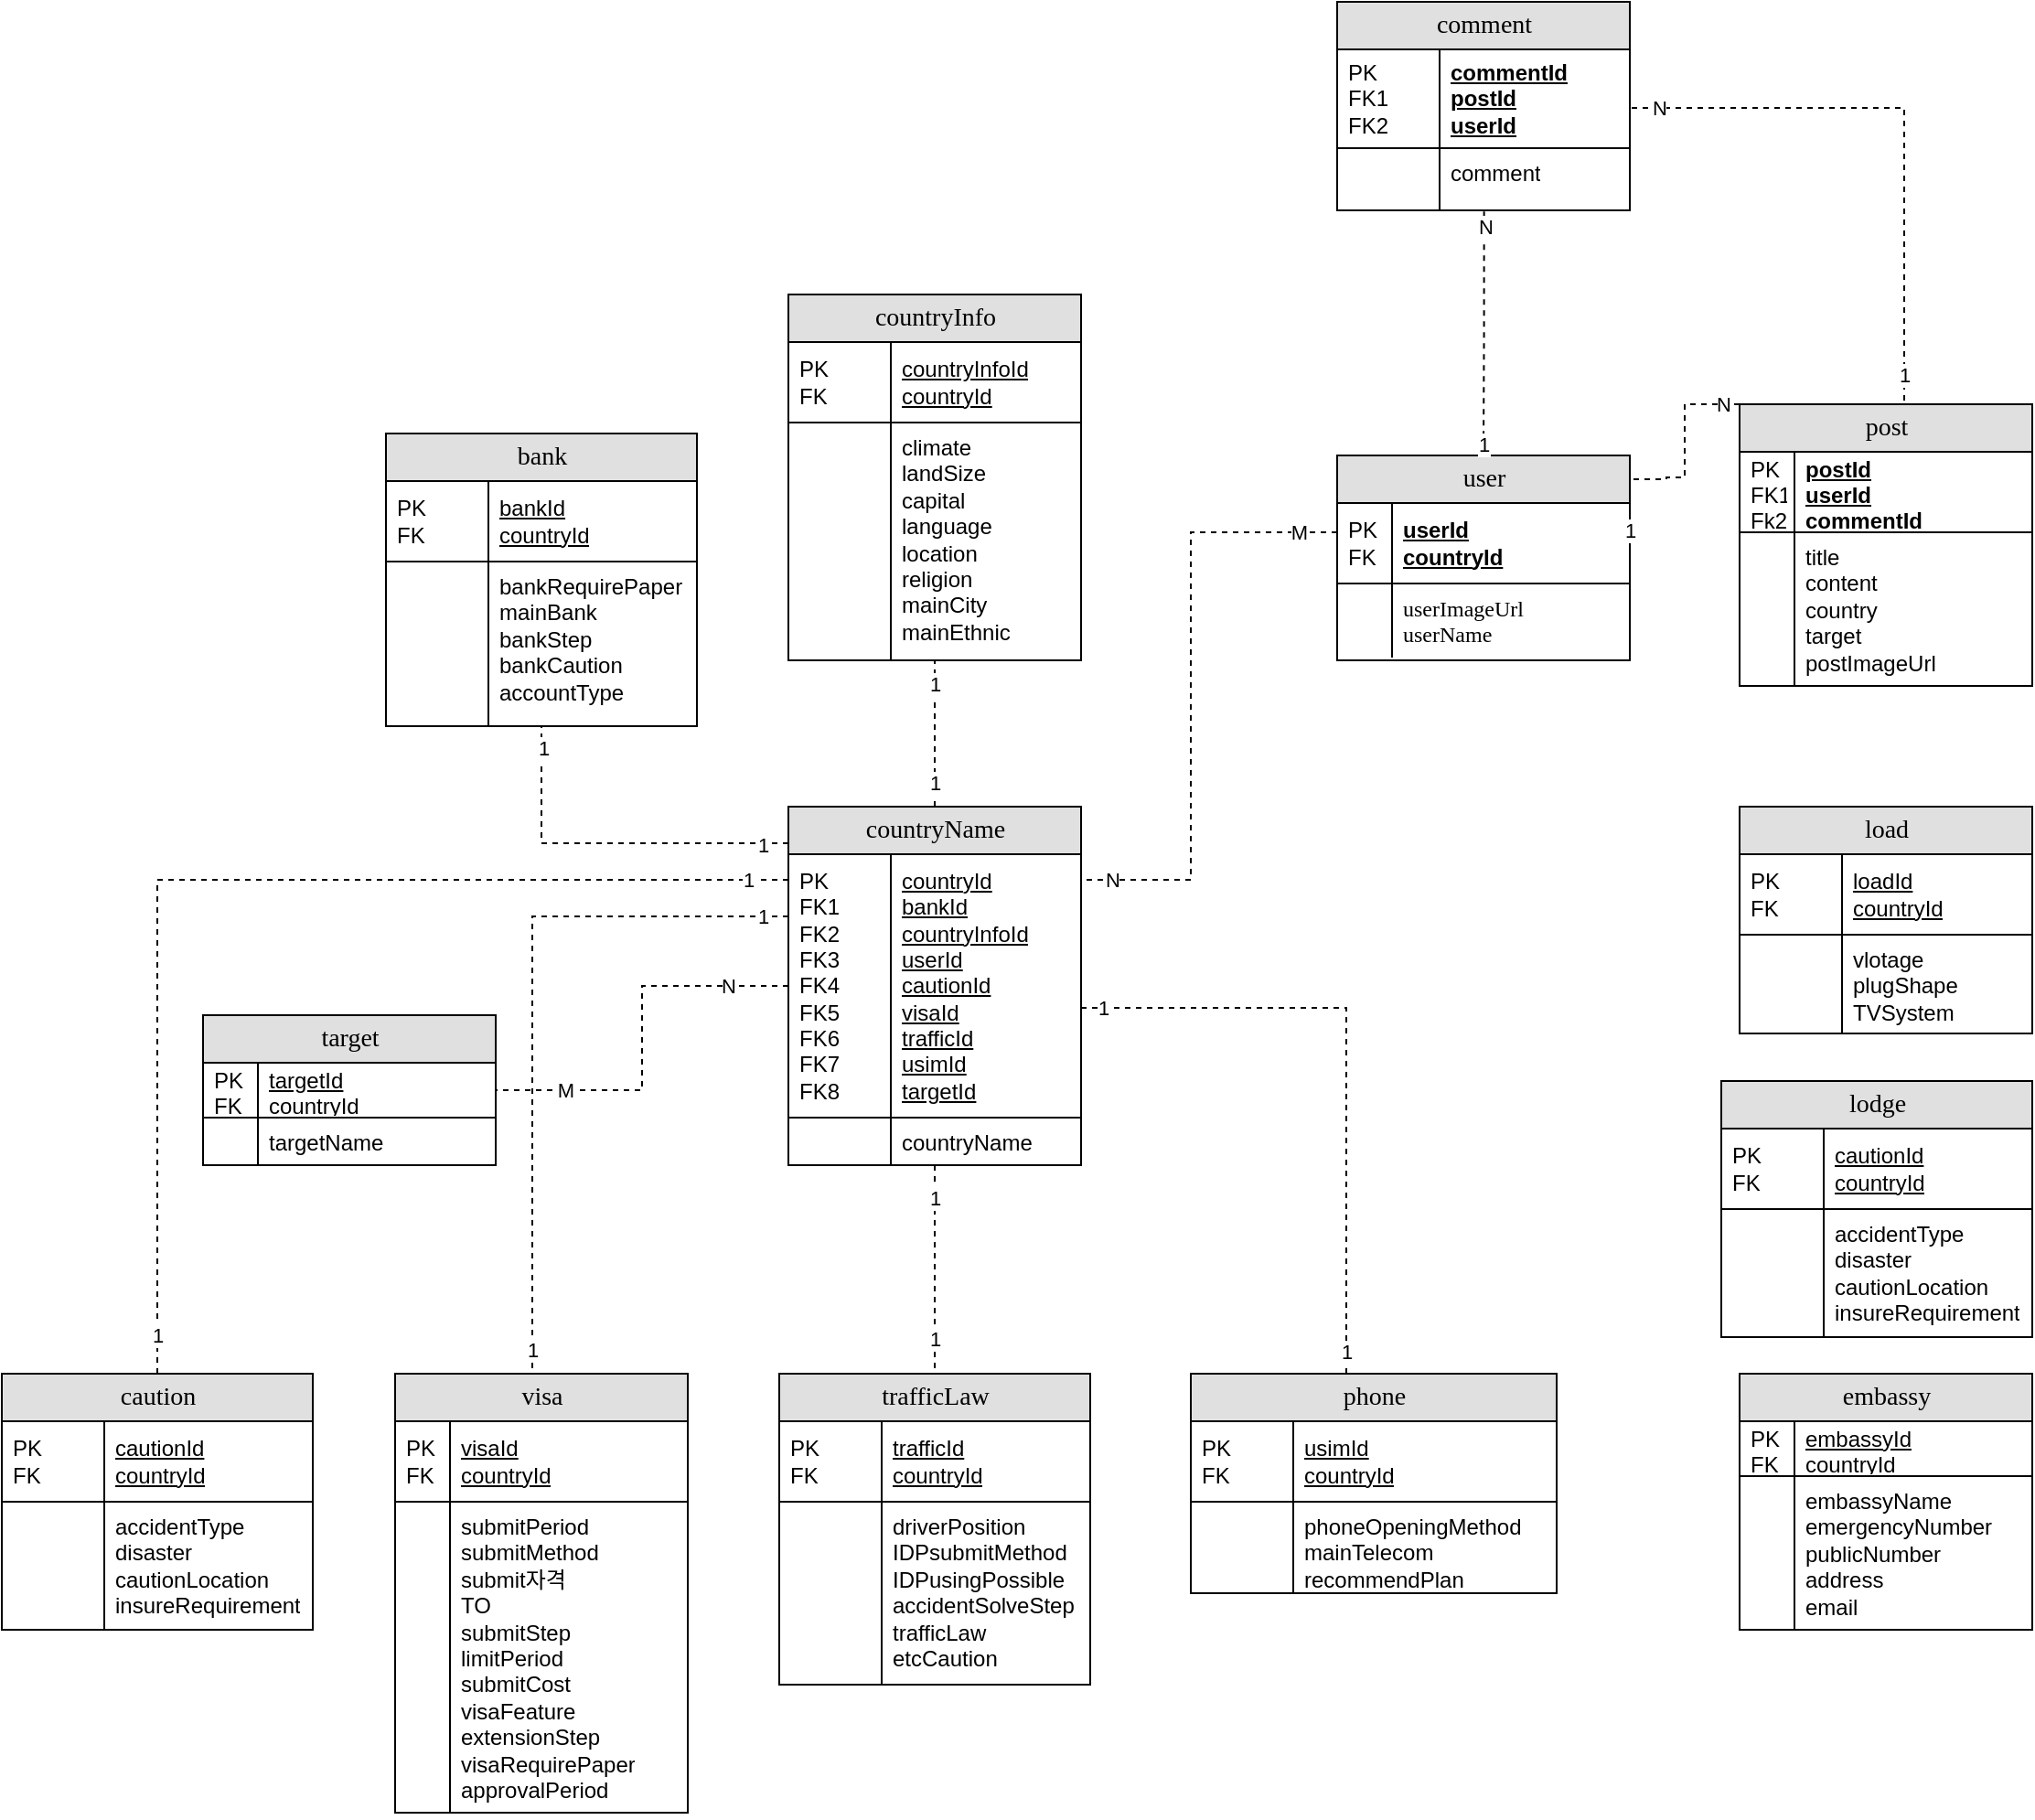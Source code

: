 <mxfile version="17.5.0" type="github">
  <diagram name="Page-1" id="e56a1550-8fbb-45ad-956c-1786394a9013">
    <mxGraphModel dx="2974" dy="794" grid="1" gridSize="10" guides="1" tooltips="1" connect="1" arrows="1" fold="1" page="1" pageScale="1" pageWidth="1100" pageHeight="850" background="none" math="0" shadow="0">
      <root>
        <mxCell id="0" />
        <mxCell id="1" parent="0" />
        <mxCell id="2e49270ec7c68f3f-8" value="target" style="swimlane;html=1;fontStyle=0;childLayout=stackLayout;horizontal=1;startSize=26;fillColor=#e0e0e0;horizontalStack=0;resizeParent=1;resizeLast=0;collapsible=1;marginBottom=0;swimlaneFillColor=#ffffff;align=center;rounded=0;shadow=0;comic=0;labelBackgroundColor=none;strokeWidth=1;fontFamily=Verdana;fontSize=14;swimlaneLine=1;" parent="1" vertex="1">
          <mxGeometry x="-720" y="684" width="160" height="82" as="geometry" />
        </mxCell>
        <mxCell id="2e49270ec7c68f3f-9" value="&lt;span style=&quot;font-weight: normal&quot;&gt;targetId&lt;br&gt;countryId&lt;br&gt;&lt;/span&gt;" style="shape=partialRectangle;top=0;left=0;right=0;bottom=1;html=1;align=left;verticalAlign=middle;fillColor=none;spacingLeft=34;spacingRight=4;whiteSpace=wrap;overflow=hidden;rotatable=0;points=[[0,0.5],[1,0.5]];portConstraint=eastwest;dropTarget=0;fontStyle=5;" parent="2e49270ec7c68f3f-8" vertex="1">
          <mxGeometry y="26" width="160" height="30" as="geometry" />
        </mxCell>
        <mxCell id="2e49270ec7c68f3f-10" value="PK&lt;br&gt;FK" style="shape=partialRectangle;top=0;left=0;bottom=0;html=1;fillColor=none;align=left;verticalAlign=middle;spacingLeft=4;spacingRight=4;whiteSpace=wrap;overflow=hidden;rotatable=0;points=[];portConstraint=eastwest;part=1;" parent="2e49270ec7c68f3f-9" vertex="1" connectable="0">
          <mxGeometry width="30" height="30" as="geometry" />
        </mxCell>
        <mxCell id="2e49270ec7c68f3f-11" value="targetName" style="shape=partialRectangle;top=0;left=0;right=0;bottom=0;html=1;align=left;verticalAlign=top;fillColor=none;spacingLeft=34;spacingRight=4;whiteSpace=wrap;overflow=hidden;rotatable=0;points=[[0,0.5],[1,0.5]];portConstraint=eastwest;dropTarget=0;" parent="2e49270ec7c68f3f-8" vertex="1">
          <mxGeometry y="56" width="160" height="26" as="geometry" />
        </mxCell>
        <mxCell id="2e49270ec7c68f3f-12" value="" style="shape=partialRectangle;top=0;left=0;bottom=0;html=1;fillColor=none;align=left;verticalAlign=top;spacingLeft=4;spacingRight=4;whiteSpace=wrap;overflow=hidden;rotatable=0;points=[];portConstraint=eastwest;part=1;" parent="2e49270ec7c68f3f-11" vertex="1" connectable="0">
          <mxGeometry width="30" height="26" as="geometry" />
        </mxCell>
        <mxCell id="2e49270ec7c68f3f-19" value="post" style="swimlane;html=1;fontStyle=0;childLayout=stackLayout;horizontal=1;startSize=26;fillColor=#e0e0e0;horizontalStack=0;resizeParent=1;resizeLast=0;collapsible=1;marginBottom=0;swimlaneFillColor=#ffffff;align=center;rounded=0;shadow=0;comic=0;labelBackgroundColor=none;strokeWidth=1;fontFamily=Verdana;fontSize=14" parent="1" vertex="1">
          <mxGeometry x="120" y="350" width="160" height="154" as="geometry" />
        </mxCell>
        <mxCell id="2e49270ec7c68f3f-20" value="postId&lt;br&gt;userId&lt;br&gt;commentId" style="shape=partialRectangle;top=0;left=0;right=0;bottom=1;html=1;align=left;verticalAlign=middle;fillColor=none;spacingLeft=34;spacingRight=4;whiteSpace=wrap;overflow=hidden;rotatable=0;points=[[0,0.5],[1,0.5]];portConstraint=eastwest;dropTarget=0;fontStyle=5;" parent="2e49270ec7c68f3f-19" vertex="1">
          <mxGeometry y="26" width="160" height="44" as="geometry" />
        </mxCell>
        <mxCell id="2e49270ec7c68f3f-21" value="PK&lt;br&gt;FK1&lt;br&gt;Fk2" style="shape=partialRectangle;top=0;left=0;bottom=0;html=1;fillColor=none;align=left;verticalAlign=middle;spacingLeft=4;spacingRight=4;whiteSpace=wrap;overflow=hidden;rotatable=0;points=[];portConstraint=eastwest;part=1;" parent="2e49270ec7c68f3f-20" vertex="1" connectable="0">
          <mxGeometry width="30" height="44" as="geometry" />
        </mxCell>
        <mxCell id="2e49270ec7c68f3f-22" value="title&lt;br&gt;content&lt;br&gt;country&lt;br&gt;target&lt;br&gt;postImageUrl" style="shape=partialRectangle;top=0;left=0;right=0;bottom=0;html=1;align=left;verticalAlign=top;fillColor=none;spacingLeft=34;spacingRight=4;whiteSpace=wrap;overflow=hidden;rotatable=0;points=[[0,0.5],[1,0.5]];portConstraint=eastwest;dropTarget=0;" parent="2e49270ec7c68f3f-19" vertex="1">
          <mxGeometry y="70" width="160" height="84" as="geometry" />
        </mxCell>
        <mxCell id="2e49270ec7c68f3f-23" value="" style="shape=partialRectangle;top=0;left=0;bottom=0;html=1;fillColor=none;align=left;verticalAlign=top;spacingLeft=4;spacingRight=4;whiteSpace=wrap;overflow=hidden;rotatable=0;points=[];portConstraint=eastwest;part=1;" parent="2e49270ec7c68f3f-22" vertex="1" connectable="0">
          <mxGeometry width="30" height="84" as="geometry" />
        </mxCell>
        <mxCell id="2e49270ec7c68f3f-30" value="embassy" style="swimlane;html=1;fontStyle=0;childLayout=stackLayout;horizontal=1;startSize=26;fillColor=#e0e0e0;horizontalStack=0;resizeParent=1;resizeLast=0;collapsible=1;marginBottom=0;swimlaneFillColor=#ffffff;align=center;rounded=0;shadow=0;comic=0;labelBackgroundColor=none;strokeWidth=1;fontFamily=Verdana;fontSize=14" parent="1" vertex="1">
          <mxGeometry x="120" y="880" width="160" height="140" as="geometry" />
        </mxCell>
        <mxCell id="2e49270ec7c68f3f-31" value="&lt;span style=&quot;font-weight: normal&quot;&gt;embassyId&lt;br&gt;countryId&lt;br&gt;&lt;/span&gt;" style="shape=partialRectangle;top=0;left=0;right=0;bottom=1;html=1;align=left;verticalAlign=middle;fillColor=none;spacingLeft=34;spacingRight=4;whiteSpace=wrap;overflow=hidden;rotatable=0;points=[[0,0.5],[1,0.5]];portConstraint=eastwest;dropTarget=0;fontStyle=5;" parent="2e49270ec7c68f3f-30" vertex="1">
          <mxGeometry y="26" width="160" height="30" as="geometry" />
        </mxCell>
        <mxCell id="2e49270ec7c68f3f-32" value="PK&lt;br&gt;FK" style="shape=partialRectangle;top=0;left=0;bottom=0;html=1;fillColor=none;align=left;verticalAlign=middle;spacingLeft=4;spacingRight=4;whiteSpace=wrap;overflow=hidden;rotatable=0;points=[];portConstraint=eastwest;part=1;" parent="2e49270ec7c68f3f-31" vertex="1" connectable="0">
          <mxGeometry width="30" height="30" as="geometry" />
        </mxCell>
        <mxCell id="2e49270ec7c68f3f-33" value="embassyName&lt;br&gt;emergencyNumber&lt;br&gt;publicNumber&lt;br&gt;address&lt;br&gt;email" style="shape=partialRectangle;top=0;left=0;right=0;bottom=0;html=1;align=left;verticalAlign=top;fillColor=none;spacingLeft=34;spacingRight=4;whiteSpace=wrap;overflow=hidden;rotatable=0;points=[[0,0.5],[1,0.5]];portConstraint=eastwest;dropTarget=0;" parent="2e49270ec7c68f3f-30" vertex="1">
          <mxGeometry y="56" width="160" height="74" as="geometry" />
        </mxCell>
        <mxCell id="2e49270ec7c68f3f-34" value="" style="shape=partialRectangle;top=0;left=0;bottom=0;html=1;fillColor=none;align=left;verticalAlign=top;spacingLeft=4;spacingRight=4;whiteSpace=wrap;overflow=hidden;rotatable=0;points=[];portConstraint=eastwest;part=1;" parent="2e49270ec7c68f3f-33" vertex="1" connectable="0">
          <mxGeometry width="30" height="74" as="geometry" />
        </mxCell>
        <mxCell id="2e49270ec7c68f3f-39" value="" style="shape=partialRectangle;top=0;left=0;right=0;bottom=0;html=1;align=left;verticalAlign=top;fillColor=none;spacingLeft=34;spacingRight=4;whiteSpace=wrap;overflow=hidden;rotatable=0;points=[[0,0.5],[1,0.5]];portConstraint=eastwest;dropTarget=0;" parent="2e49270ec7c68f3f-30" vertex="1">
          <mxGeometry y="130" width="160" height="10" as="geometry" />
        </mxCell>
        <mxCell id="2e49270ec7c68f3f-40" value="" style="shape=partialRectangle;top=0;left=0;bottom=0;html=1;fillColor=none;align=left;verticalAlign=top;spacingLeft=4;spacingRight=4;whiteSpace=wrap;overflow=hidden;rotatable=0;points=[];portConstraint=eastwest;part=1;" parent="2e49270ec7c68f3f-39" vertex="1" connectable="0">
          <mxGeometry width="30" height="10" as="geometry" />
        </mxCell>
        <mxCell id="2e49270ec7c68f3f-41" value="countryInfo" style="swimlane;html=1;fontStyle=0;childLayout=stackLayout;horizontal=1;startSize=26;fillColor=#e0e0e0;horizontalStack=0;resizeParent=1;resizeLast=0;collapsible=1;marginBottom=0;swimlaneFillColor=#ffffff;align=center;rounded=0;shadow=0;comic=0;labelBackgroundColor=none;strokeWidth=1;fontFamily=Verdana;fontSize=14" parent="1" vertex="1">
          <mxGeometry x="-400" y="290" width="160" height="200" as="geometry" />
        </mxCell>
        <mxCell id="2e49270ec7c68f3f-44" value="countryInfoId&lt;br&gt;countryId" style="shape=partialRectangle;top=0;left=0;right=0;bottom=1;html=1;align=left;verticalAlign=middle;fillColor=none;spacingLeft=60;spacingRight=4;whiteSpace=wrap;overflow=hidden;rotatable=0;points=[[0,0.5],[1,0.5]];portConstraint=eastwest;dropTarget=0;fontStyle=4;" parent="2e49270ec7c68f3f-41" vertex="1">
          <mxGeometry y="26" width="160" height="44" as="geometry" />
        </mxCell>
        <mxCell id="2e49270ec7c68f3f-45" value="&lt;span style=&quot;font-weight: normal&quot;&gt;PK&lt;br&gt;FK&lt;/span&gt;" style="shape=partialRectangle;fontStyle=1;top=0;left=0;bottom=0;html=1;fillColor=none;align=left;verticalAlign=middle;spacingLeft=4;spacingRight=4;whiteSpace=wrap;overflow=hidden;rotatable=0;points=[];portConstraint=eastwest;part=1;" parent="2e49270ec7c68f3f-44" vertex="1" connectable="0">
          <mxGeometry width="56" height="44" as="geometry" />
        </mxCell>
        <mxCell id="2e49270ec7c68f3f-46" value="climate&lt;br&gt;landSize&lt;br&gt;capital&lt;br&gt;language&lt;br&gt;location&lt;br&gt;religion&lt;br&gt;mainCity&lt;br&gt;mainEthnic" style="shape=partialRectangle;top=0;left=0;right=0;bottom=0;html=1;align=left;verticalAlign=top;fillColor=none;spacingLeft=60;spacingRight=4;whiteSpace=wrap;overflow=hidden;rotatable=0;points=[[0,0.5],[1,0.5]];portConstraint=eastwest;dropTarget=0;" parent="2e49270ec7c68f3f-41" vertex="1">
          <mxGeometry y="70" width="160" height="130" as="geometry" />
        </mxCell>
        <mxCell id="2e49270ec7c68f3f-47" value="" style="shape=partialRectangle;top=0;left=0;bottom=0;html=1;fillColor=none;align=left;verticalAlign=top;spacingLeft=4;spacingRight=4;whiteSpace=wrap;overflow=hidden;rotatable=0;points=[];portConstraint=eastwest;part=1;" parent="2e49270ec7c68f3f-46" vertex="1" connectable="0">
          <mxGeometry width="56" height="130" as="geometry" />
        </mxCell>
        <mxCell id="2e49270ec7c68f3f-48" value="comment" style="swimlane;html=1;fontStyle=0;childLayout=stackLayout;horizontal=1;startSize=26;fillColor=#e0e0e0;horizontalStack=0;resizeParent=1;resizeLast=0;collapsible=1;marginBottom=0;swimlaneFillColor=#ffffff;align=center;rounded=0;shadow=0;comic=0;labelBackgroundColor=none;strokeWidth=1;fontFamily=Verdana;fontSize=14" parent="1" vertex="1">
          <mxGeometry x="-100" y="130" width="160" height="114" as="geometry" />
        </mxCell>
        <mxCell id="2e49270ec7c68f3f-51" value="commentId&lt;br&gt;postId&lt;br&gt;userId" style="shape=partialRectangle;top=0;left=0;right=0;bottom=1;html=1;align=left;verticalAlign=middle;fillColor=none;spacingLeft=60;spacingRight=4;whiteSpace=wrap;overflow=hidden;rotatable=0;points=[[0,0.5],[1,0.5]];portConstraint=eastwest;dropTarget=0;fontStyle=5;" parent="2e49270ec7c68f3f-48" vertex="1">
          <mxGeometry y="26" width="160" height="54" as="geometry" />
        </mxCell>
        <mxCell id="2e49270ec7c68f3f-52" value="&lt;span style=&quot;font-weight: 400&quot;&gt;PK&lt;/span&gt;&lt;br style=&quot;font-weight: 400&quot;&gt;&lt;span style=&quot;font-weight: 400&quot;&gt;FK1&lt;/span&gt;&lt;br style=&quot;font-weight: 400&quot;&gt;&lt;span style=&quot;font-weight: 400&quot;&gt;FK2&lt;/span&gt;&lt;span style=&quot;font-weight: normal&quot;&gt;&lt;br&gt;&lt;/span&gt;" style="shape=partialRectangle;fontStyle=1;top=0;left=0;bottom=0;html=1;fillColor=none;align=left;verticalAlign=middle;spacingLeft=4;spacingRight=4;whiteSpace=wrap;overflow=hidden;rotatable=0;points=[];portConstraint=eastwest;part=1;" parent="2e49270ec7c68f3f-51" vertex="1" connectable="0">
          <mxGeometry width="56" height="54" as="geometry" />
        </mxCell>
        <mxCell id="2e49270ec7c68f3f-53" value="comment" style="shape=partialRectangle;top=0;left=0;right=0;bottom=0;html=1;align=left;verticalAlign=top;fillColor=none;spacingLeft=60;spacingRight=4;whiteSpace=wrap;overflow=hidden;rotatable=0;points=[[0,0.5],[1,0.5]];portConstraint=eastwest;dropTarget=0;" parent="2e49270ec7c68f3f-48" vertex="1">
          <mxGeometry y="80" width="160" height="34" as="geometry" />
        </mxCell>
        <mxCell id="2e49270ec7c68f3f-54" value="" style="shape=partialRectangle;top=0;left=0;bottom=0;html=1;fillColor=none;align=left;verticalAlign=top;spacingLeft=4;spacingRight=4;whiteSpace=wrap;overflow=hidden;rotatable=0;points=[];portConstraint=eastwest;part=1;" parent="2e49270ec7c68f3f-53" vertex="1" connectable="0">
          <mxGeometry width="56" height="34" as="geometry" />
        </mxCell>
        <mxCell id="2e49270ec7c68f3f-64" value="load" style="swimlane;html=1;fontStyle=0;childLayout=stackLayout;horizontal=1;startSize=26;fillColor=#e0e0e0;horizontalStack=0;resizeParent=1;resizeLast=0;collapsible=1;marginBottom=0;swimlaneFillColor=#ffffff;align=center;rounded=0;shadow=0;comic=0;labelBackgroundColor=none;strokeWidth=1;fontFamily=Verdana;fontSize=14" parent="1" vertex="1">
          <mxGeometry x="120" y="570" width="160" height="124" as="geometry" />
        </mxCell>
        <mxCell id="2e49270ec7c68f3f-67" value="&lt;span style=&quot;font-weight: 400&quot;&gt;loadId&lt;br&gt;countryId&lt;br&gt;&lt;/span&gt;" style="shape=partialRectangle;top=0;left=0;right=0;bottom=1;html=1;align=left;verticalAlign=middle;fillColor=none;spacingLeft=60;spacingRight=4;whiteSpace=wrap;overflow=hidden;rotatable=0;points=[[0,0.5],[1,0.5]];portConstraint=eastwest;dropTarget=0;fontStyle=5;" parent="2e49270ec7c68f3f-64" vertex="1">
          <mxGeometry y="26" width="160" height="44" as="geometry" />
        </mxCell>
        <mxCell id="2e49270ec7c68f3f-68" value="&lt;span style=&quot;font-weight: normal&quot;&gt;PK&lt;br&gt;FK&lt;br&gt;&lt;/span&gt;" style="shape=partialRectangle;fontStyle=1;top=0;left=0;bottom=0;html=1;fillColor=none;align=left;verticalAlign=middle;spacingLeft=4;spacingRight=4;whiteSpace=wrap;overflow=hidden;rotatable=0;points=[];portConstraint=eastwest;part=1;" parent="2e49270ec7c68f3f-67" vertex="1" connectable="0">
          <mxGeometry width="56" height="44" as="geometry" />
        </mxCell>
        <mxCell id="2e49270ec7c68f3f-69" value="vlotage&lt;br&gt;plugShape&lt;br&gt;TVSystem" style="shape=partialRectangle;top=0;left=0;right=0;bottom=0;html=1;align=left;verticalAlign=top;fillColor=none;spacingLeft=60;spacingRight=4;whiteSpace=wrap;overflow=hidden;rotatable=0;points=[[0,0.5],[1,0.5]];portConstraint=eastwest;dropTarget=0;" parent="2e49270ec7c68f3f-64" vertex="1">
          <mxGeometry y="70" width="160" height="54" as="geometry" />
        </mxCell>
        <mxCell id="2e49270ec7c68f3f-70" value="" style="shape=partialRectangle;top=0;left=0;bottom=0;html=1;fillColor=none;align=left;verticalAlign=top;spacingLeft=4;spacingRight=4;whiteSpace=wrap;overflow=hidden;rotatable=0;points=[];portConstraint=eastwest;part=1;" parent="2e49270ec7c68f3f-69" vertex="1" connectable="0">
          <mxGeometry width="56" height="54.0" as="geometry" />
        </mxCell>
        <mxCell id="2e49270ec7c68f3f-80" value="user" style="swimlane;html=1;fontStyle=0;childLayout=stackLayout;horizontal=1;startSize=26;fillColor=#e0e0e0;horizontalStack=0;resizeParent=1;resizeLast=0;collapsible=1;marginBottom=0;swimlaneFillColor=#ffffff;align=center;rounded=0;shadow=0;comic=0;labelBackgroundColor=none;strokeWidth=1;fontFamily=Verdana;fontSize=14" parent="1" vertex="1">
          <mxGeometry x="-100" y="378" width="160" height="112" as="geometry" />
        </mxCell>
        <mxCell id="2e49270ec7c68f3f-81" value="userId&lt;br&gt;countryId" style="shape=partialRectangle;top=0;left=0;right=0;bottom=1;html=1;align=left;verticalAlign=middle;fillColor=none;spacingLeft=34;spacingRight=4;whiteSpace=wrap;overflow=hidden;rotatable=0;points=[[0,0.5],[1,0.5]];portConstraint=eastwest;dropTarget=0;fontStyle=5;" parent="2e49270ec7c68f3f-80" vertex="1">
          <mxGeometry y="26" width="160" height="44" as="geometry" />
        </mxCell>
        <mxCell id="2e49270ec7c68f3f-82" value="PK&lt;br&gt;FK" style="shape=partialRectangle;top=0;left=0;bottom=0;html=1;fillColor=none;align=left;verticalAlign=middle;spacingLeft=4;spacingRight=4;whiteSpace=wrap;overflow=hidden;rotatable=0;points=[];portConstraint=eastwest;part=1;" parent="2e49270ec7c68f3f-81" vertex="1" connectable="0">
          <mxGeometry width="30" height="44" as="geometry" />
        </mxCell>
        <mxCell id="2e49270ec7c68f3f-83" value="&lt;span style=&quot;font-family: &amp;#34;verdana&amp;#34;&quot;&gt;userImageUrl&lt;br&gt;&lt;/span&gt;&lt;span style=&quot;font-family: &amp;#34;verdana&amp;#34;&quot;&gt;userName&lt;/span&gt;&lt;span style=&quot;font-family: &amp;#34;verdana&amp;#34;&quot;&gt;&lt;br&gt;&lt;/span&gt;" style="shape=partialRectangle;top=0;left=0;right=0;bottom=0;html=1;align=left;verticalAlign=top;fillColor=none;spacingLeft=34;spacingRight=4;whiteSpace=wrap;overflow=hidden;rotatable=0;points=[[0,0.5],[1,0.5]];portConstraint=eastwest;dropTarget=0;" parent="2e49270ec7c68f3f-80" vertex="1">
          <mxGeometry y="70" width="160" height="40" as="geometry" />
        </mxCell>
        <mxCell id="2e49270ec7c68f3f-84" value="" style="shape=partialRectangle;top=0;left=0;bottom=0;html=1;fillColor=none;align=left;verticalAlign=top;spacingLeft=4;spacingRight=4;whiteSpace=wrap;overflow=hidden;rotatable=0;points=[];portConstraint=eastwest;part=1;" parent="2e49270ec7c68f3f-83" vertex="1" connectable="0">
          <mxGeometry width="30" height="40" as="geometry" />
        </mxCell>
        <mxCell id="tNIk587-VXtJ0hKRiNav-23" value="visa" style="swimlane;html=1;fontStyle=0;childLayout=stackLayout;horizontal=1;startSize=26;fillColor=#e0e0e0;horizontalStack=0;resizeParent=1;resizeLast=0;collapsible=1;marginBottom=0;swimlaneFillColor=#ffffff;align=center;rounded=0;shadow=0;comic=0;labelBackgroundColor=none;strokeWidth=1;fontFamily=Verdana;fontSize=14;swimlaneLine=1;" parent="1" vertex="1">
          <mxGeometry x="-615" y="880" width="160" height="240" as="geometry" />
        </mxCell>
        <mxCell id="tNIk587-VXtJ0hKRiNav-24" value="&lt;span style=&quot;font-weight: normal&quot;&gt;visaId&lt;br&gt;countryId&lt;br&gt;&lt;/span&gt;" style="shape=partialRectangle;top=0;left=0;right=0;bottom=1;html=1;align=left;verticalAlign=middle;fillColor=none;spacingLeft=34;spacingRight=4;whiteSpace=wrap;overflow=hidden;rotatable=0;points=[[0,0.5],[1,0.5]];portConstraint=eastwest;dropTarget=0;fontStyle=5;" parent="tNIk587-VXtJ0hKRiNav-23" vertex="1">
          <mxGeometry y="26" width="160" height="44" as="geometry" />
        </mxCell>
        <mxCell id="tNIk587-VXtJ0hKRiNav-25" value="PK&lt;br&gt;FK" style="shape=partialRectangle;top=0;left=0;bottom=0;html=1;fillColor=none;align=left;verticalAlign=middle;spacingLeft=4;spacingRight=4;whiteSpace=wrap;overflow=hidden;rotatable=0;points=[];portConstraint=eastwest;part=1;" parent="tNIk587-VXtJ0hKRiNav-24" vertex="1" connectable="0">
          <mxGeometry width="30" height="44" as="geometry" />
        </mxCell>
        <mxCell id="tNIk587-VXtJ0hKRiNav-26" value="submitPeriod&lt;br&gt;submitMethod&lt;br&gt;submit자격&lt;br&gt;TO&lt;br&gt;submitStep&lt;br&gt;limitPeriod&lt;br&gt;submitCost&lt;br&gt;visaFeature&lt;br&gt;extensionStep&lt;br&gt;visaRequirePaper&lt;br&gt;approvalPeriod" style="shape=partialRectangle;top=0;left=0;right=0;bottom=0;html=1;align=left;verticalAlign=top;fillColor=none;spacingLeft=34;spacingRight=4;whiteSpace=wrap;overflow=hidden;rotatable=0;points=[[0,0.5],[1,0.5]];portConstraint=eastwest;dropTarget=0;" parent="tNIk587-VXtJ0hKRiNav-23" vertex="1">
          <mxGeometry y="70" width="160" height="170" as="geometry" />
        </mxCell>
        <mxCell id="tNIk587-VXtJ0hKRiNav-27" value="" style="shape=partialRectangle;top=0;left=0;bottom=0;html=1;fillColor=none;align=left;verticalAlign=top;spacingLeft=4;spacingRight=4;whiteSpace=wrap;overflow=hidden;rotatable=0;points=[];portConstraint=eastwest;part=1;" parent="tNIk587-VXtJ0hKRiNav-26" vertex="1" connectable="0">
          <mxGeometry width="30" height="170" as="geometry" />
        </mxCell>
        <mxCell id="tNIk587-VXtJ0hKRiNav-42" value="bank" style="swimlane;html=1;fontStyle=0;childLayout=stackLayout;horizontal=1;startSize=26;fillColor=#e0e0e0;horizontalStack=0;resizeParent=1;resizeLast=0;collapsible=1;marginBottom=0;swimlaneFillColor=#ffffff;align=center;rounded=0;shadow=0;comic=0;labelBackgroundColor=none;strokeWidth=1;fontFamily=Verdana;fontSize=14" parent="1" vertex="1">
          <mxGeometry x="-620" y="366" width="170" height="160" as="geometry" />
        </mxCell>
        <mxCell id="tNIk587-VXtJ0hKRiNav-43" value="&lt;span style=&quot;font-weight: 400&quot;&gt;bankId&lt;br&gt;countryId&lt;br&gt;&lt;/span&gt;" style="shape=partialRectangle;top=0;left=0;right=0;bottom=1;html=1;align=left;verticalAlign=middle;fillColor=none;spacingLeft=60;spacingRight=4;whiteSpace=wrap;overflow=hidden;rotatable=0;points=[[0,0.5],[1,0.5]];portConstraint=eastwest;dropTarget=0;fontStyle=5;" parent="tNIk587-VXtJ0hKRiNav-42" vertex="1">
          <mxGeometry y="26" width="170" height="44" as="geometry" />
        </mxCell>
        <mxCell id="tNIk587-VXtJ0hKRiNav-44" value="&lt;span style=&quot;font-weight: normal&quot;&gt;PK&lt;br&gt;FK&lt;br&gt;&lt;/span&gt;" style="shape=partialRectangle;fontStyle=1;top=0;left=0;bottom=0;html=1;fillColor=none;align=left;verticalAlign=middle;spacingLeft=4;spacingRight=4;whiteSpace=wrap;overflow=hidden;rotatable=0;points=[];portConstraint=eastwest;part=1;" parent="tNIk587-VXtJ0hKRiNav-43" vertex="1" connectable="0">
          <mxGeometry width="56" height="44" as="geometry" />
        </mxCell>
        <mxCell id="tNIk587-VXtJ0hKRiNav-45" value="bankRequirePaper&lt;br&gt;mainBank&lt;br&gt;bankStep&lt;br&gt;bankCaution&lt;br&gt;accountType" style="shape=partialRectangle;top=0;left=0;right=0;bottom=0;html=1;align=left;verticalAlign=top;fillColor=none;spacingLeft=60;spacingRight=4;whiteSpace=wrap;overflow=hidden;rotatable=0;points=[[0,0.5],[1,0.5]];portConstraint=eastwest;dropTarget=0;" parent="tNIk587-VXtJ0hKRiNav-42" vertex="1">
          <mxGeometry y="70" width="170" height="90" as="geometry" />
        </mxCell>
        <mxCell id="tNIk587-VXtJ0hKRiNav-46" value="" style="shape=partialRectangle;top=0;left=0;bottom=0;html=1;fillColor=none;align=left;verticalAlign=top;spacingLeft=4;spacingRight=4;whiteSpace=wrap;overflow=hidden;rotatable=0;points=[];portConstraint=eastwest;part=1;" parent="tNIk587-VXtJ0hKRiNav-45" vertex="1" connectable="0">
          <mxGeometry width="56" height="90.0" as="geometry" />
        </mxCell>
        <mxCell id="tNIk587-VXtJ0hKRiNav-47" value="trafficLaw" style="swimlane;html=1;fontStyle=0;childLayout=stackLayout;horizontal=1;startSize=26;fillColor=#e0e0e0;horizontalStack=0;resizeParent=1;resizeLast=0;collapsible=1;marginBottom=0;swimlaneFillColor=#ffffff;align=center;rounded=0;shadow=0;comic=0;labelBackgroundColor=none;strokeWidth=1;fontFamily=Verdana;fontSize=14" parent="1" vertex="1">
          <mxGeometry x="-405" y="880" width="170" height="170" as="geometry" />
        </mxCell>
        <mxCell id="tNIk587-VXtJ0hKRiNav-48" value="&lt;span style=&quot;font-weight: 400&quot;&gt;trafficId&lt;br&gt;countryId&lt;br&gt;&lt;/span&gt;" style="shape=partialRectangle;top=0;left=0;right=0;bottom=1;html=1;align=left;verticalAlign=middle;fillColor=none;spacingLeft=60;spacingRight=4;whiteSpace=wrap;overflow=hidden;rotatable=0;points=[[0,0.5],[1,0.5]];portConstraint=eastwest;dropTarget=0;fontStyle=5;" parent="tNIk587-VXtJ0hKRiNav-47" vertex="1">
          <mxGeometry y="26" width="170" height="44" as="geometry" />
        </mxCell>
        <mxCell id="tNIk587-VXtJ0hKRiNav-49" value="&lt;span style=&quot;font-weight: normal&quot;&gt;PK&lt;br&gt;FK&lt;br&gt;&lt;/span&gt;" style="shape=partialRectangle;fontStyle=1;top=0;left=0;bottom=0;html=1;fillColor=none;align=left;verticalAlign=middle;spacingLeft=4;spacingRight=4;whiteSpace=wrap;overflow=hidden;rotatable=0;points=[];portConstraint=eastwest;part=1;" parent="tNIk587-VXtJ0hKRiNav-48" vertex="1" connectable="0">
          <mxGeometry width="56" height="44" as="geometry" />
        </mxCell>
        <mxCell id="tNIk587-VXtJ0hKRiNav-50" value="driverPosition&lt;br&gt;IDPsubmitMethod&lt;br&gt;IDPusingPossible&lt;br&gt;accidentSolveStep&lt;br&gt;trafficLaw&lt;br&gt;etcCaution" style="shape=partialRectangle;top=0;left=0;right=0;bottom=0;html=1;align=left;verticalAlign=top;fillColor=none;spacingLeft=60;spacingRight=4;whiteSpace=wrap;overflow=hidden;rotatable=0;points=[[0,0.5],[1,0.5]];portConstraint=eastwest;dropTarget=0;" parent="tNIk587-VXtJ0hKRiNav-47" vertex="1">
          <mxGeometry y="70" width="170" height="100" as="geometry" />
        </mxCell>
        <mxCell id="tNIk587-VXtJ0hKRiNav-51" value="" style="shape=partialRectangle;top=0;left=0;bottom=0;html=1;fillColor=none;align=left;verticalAlign=top;spacingLeft=4;spacingRight=4;whiteSpace=wrap;overflow=hidden;rotatable=0;points=[];portConstraint=eastwest;part=1;" parent="tNIk587-VXtJ0hKRiNav-50" vertex="1" connectable="0">
          <mxGeometry width="56" height="100.0" as="geometry" />
        </mxCell>
        <mxCell id="tNIk587-VXtJ0hKRiNav-52" value="caution" style="swimlane;html=1;fontStyle=0;childLayout=stackLayout;horizontal=1;startSize=26;fillColor=#e0e0e0;horizontalStack=0;resizeParent=1;resizeLast=0;collapsible=1;marginBottom=0;swimlaneFillColor=#ffffff;align=center;rounded=0;shadow=0;comic=0;labelBackgroundColor=none;strokeWidth=1;fontFamily=Verdana;fontSize=14" parent="1" vertex="1">
          <mxGeometry x="-830" y="880" width="170" height="140" as="geometry" />
        </mxCell>
        <mxCell id="tNIk587-VXtJ0hKRiNav-53" value="&lt;span style=&quot;font-weight: 400&quot;&gt;cautionId&lt;br&gt;countryId&lt;br&gt;&lt;/span&gt;" style="shape=partialRectangle;top=0;left=0;right=0;bottom=1;html=1;align=left;verticalAlign=middle;fillColor=none;spacingLeft=60;spacingRight=4;whiteSpace=wrap;overflow=hidden;rotatable=0;points=[[0,0.5],[1,0.5]];portConstraint=eastwest;dropTarget=0;fontStyle=5;" parent="tNIk587-VXtJ0hKRiNav-52" vertex="1">
          <mxGeometry y="26" width="170" height="44" as="geometry" />
        </mxCell>
        <mxCell id="tNIk587-VXtJ0hKRiNav-54" value="&lt;span style=&quot;font-weight: normal&quot;&gt;PK&lt;br&gt;FK&lt;br&gt;&lt;/span&gt;" style="shape=partialRectangle;fontStyle=1;top=0;left=0;bottom=0;html=1;fillColor=none;align=left;verticalAlign=middle;spacingLeft=4;spacingRight=4;whiteSpace=wrap;overflow=hidden;rotatable=0;points=[];portConstraint=eastwest;part=1;" parent="tNIk587-VXtJ0hKRiNav-53" vertex="1" connectable="0">
          <mxGeometry width="56" height="44" as="geometry" />
        </mxCell>
        <mxCell id="tNIk587-VXtJ0hKRiNav-55" value="accidentType&lt;br&gt;disaster&lt;br&gt;cautionLocation&lt;br&gt;insureRequirement&lt;br&gt;" style="shape=partialRectangle;top=0;left=0;right=0;bottom=0;html=1;align=left;verticalAlign=top;fillColor=none;spacingLeft=60;spacingRight=4;whiteSpace=wrap;overflow=hidden;rotatable=0;points=[[0,0.5],[1,0.5]];portConstraint=eastwest;dropTarget=0;" parent="tNIk587-VXtJ0hKRiNav-52" vertex="1">
          <mxGeometry y="70" width="170" height="70" as="geometry" />
        </mxCell>
        <mxCell id="tNIk587-VXtJ0hKRiNav-56" value="" style="shape=partialRectangle;top=0;left=0;bottom=0;html=1;fillColor=none;align=left;verticalAlign=top;spacingLeft=4;spacingRight=4;whiteSpace=wrap;overflow=hidden;rotatable=0;points=[];portConstraint=eastwest;part=1;" parent="tNIk587-VXtJ0hKRiNav-55" vertex="1" connectable="0">
          <mxGeometry width="56" height="70.0" as="geometry" />
        </mxCell>
        <mxCell id="tNIk587-VXtJ0hKRiNav-57" value="phone" style="swimlane;html=1;fontStyle=0;childLayout=stackLayout;horizontal=1;startSize=26;fillColor=#e0e0e0;horizontalStack=0;resizeParent=1;resizeLast=0;collapsible=1;marginBottom=0;swimlaneFillColor=#ffffff;align=center;rounded=0;shadow=0;comic=0;labelBackgroundColor=none;strokeWidth=1;fontFamily=Verdana;fontSize=14" parent="1" vertex="1">
          <mxGeometry x="-180" y="880" width="200" height="120" as="geometry" />
        </mxCell>
        <mxCell id="tNIk587-VXtJ0hKRiNav-58" value="&lt;span style=&quot;font-weight: 400&quot;&gt;usimId&lt;br&gt;countryId&lt;br&gt;&lt;/span&gt;" style="shape=partialRectangle;top=0;left=0;right=0;bottom=1;html=1;align=left;verticalAlign=middle;fillColor=none;spacingLeft=60;spacingRight=4;whiteSpace=wrap;overflow=hidden;rotatable=0;points=[[0,0.5],[1,0.5]];portConstraint=eastwest;dropTarget=0;fontStyle=5;" parent="tNIk587-VXtJ0hKRiNav-57" vertex="1">
          <mxGeometry y="26" width="200" height="44" as="geometry" />
        </mxCell>
        <mxCell id="tNIk587-VXtJ0hKRiNav-59" value="&lt;span style=&quot;font-weight: normal&quot;&gt;PK&lt;br&gt;FK&lt;br&gt;&lt;/span&gt;" style="shape=partialRectangle;fontStyle=1;top=0;left=0;bottom=0;html=1;fillColor=none;align=left;verticalAlign=middle;spacingLeft=4;spacingRight=4;whiteSpace=wrap;overflow=hidden;rotatable=0;points=[];portConstraint=eastwest;part=1;" parent="tNIk587-VXtJ0hKRiNav-58" vertex="1" connectable="0">
          <mxGeometry width="56" height="44" as="geometry" />
        </mxCell>
        <mxCell id="tNIk587-VXtJ0hKRiNav-60" value="phoneOpeningMethod&lt;br&gt;mainTelecom&lt;br&gt;recommendPlan" style="shape=partialRectangle;top=0;left=0;right=0;bottom=0;html=1;align=left;verticalAlign=top;fillColor=none;spacingLeft=60;spacingRight=4;whiteSpace=wrap;overflow=hidden;rotatable=0;points=[[0,0.5],[1,0.5]];portConstraint=eastwest;dropTarget=0;" parent="tNIk587-VXtJ0hKRiNav-57" vertex="1">
          <mxGeometry y="70" width="200" height="50" as="geometry" />
        </mxCell>
        <mxCell id="tNIk587-VXtJ0hKRiNav-61" value="" style="shape=partialRectangle;top=0;left=0;bottom=0;html=1;fillColor=none;align=left;verticalAlign=top;spacingLeft=4;spacingRight=4;whiteSpace=wrap;overflow=hidden;rotatable=0;points=[];portConstraint=eastwest;part=1;" parent="tNIk587-VXtJ0hKRiNav-60" vertex="1" connectable="0">
          <mxGeometry width="56" height="50.0" as="geometry" />
        </mxCell>
        <mxCell id="tNIk587-VXtJ0hKRiNav-62" value="lodge" style="swimlane;html=1;fontStyle=0;childLayout=stackLayout;horizontal=1;startSize=26;fillColor=#e0e0e0;horizontalStack=0;resizeParent=1;resizeLast=0;collapsible=1;marginBottom=0;swimlaneFillColor=#ffffff;align=center;rounded=0;shadow=0;comic=0;labelBackgroundColor=none;strokeWidth=1;fontFamily=Verdana;fontSize=14" parent="1" vertex="1">
          <mxGeometry x="110" y="720" width="170" height="140" as="geometry" />
        </mxCell>
        <mxCell id="tNIk587-VXtJ0hKRiNav-63" value="&lt;span style=&quot;font-weight: 400&quot;&gt;cautionId&lt;br&gt;countryId&lt;br&gt;&lt;/span&gt;" style="shape=partialRectangle;top=0;left=0;right=0;bottom=1;html=1;align=left;verticalAlign=middle;fillColor=none;spacingLeft=60;spacingRight=4;whiteSpace=wrap;overflow=hidden;rotatable=0;points=[[0,0.5],[1,0.5]];portConstraint=eastwest;dropTarget=0;fontStyle=5;" parent="tNIk587-VXtJ0hKRiNav-62" vertex="1">
          <mxGeometry y="26" width="170" height="44" as="geometry" />
        </mxCell>
        <mxCell id="tNIk587-VXtJ0hKRiNav-64" value="&lt;span style=&quot;font-weight: normal&quot;&gt;PK&lt;br&gt;FK&lt;br&gt;&lt;/span&gt;" style="shape=partialRectangle;fontStyle=1;top=0;left=0;bottom=0;html=1;fillColor=none;align=left;verticalAlign=middle;spacingLeft=4;spacingRight=4;whiteSpace=wrap;overflow=hidden;rotatable=0;points=[];portConstraint=eastwest;part=1;" parent="tNIk587-VXtJ0hKRiNav-63" vertex="1" connectable="0">
          <mxGeometry width="56" height="44" as="geometry" />
        </mxCell>
        <mxCell id="tNIk587-VXtJ0hKRiNav-65" value="accidentType&lt;br&gt;disaster&lt;br&gt;cautionLocation&lt;br&gt;insureRequirement&lt;br&gt;" style="shape=partialRectangle;top=0;left=0;right=0;bottom=0;html=1;align=left;verticalAlign=top;fillColor=none;spacingLeft=60;spacingRight=4;whiteSpace=wrap;overflow=hidden;rotatable=0;points=[[0,0.5],[1,0.5]];portConstraint=eastwest;dropTarget=0;" parent="tNIk587-VXtJ0hKRiNav-62" vertex="1">
          <mxGeometry y="70" width="170" height="70" as="geometry" />
        </mxCell>
        <mxCell id="tNIk587-VXtJ0hKRiNav-66" value="" style="shape=partialRectangle;top=0;left=0;bottom=0;html=1;fillColor=none;align=left;verticalAlign=top;spacingLeft=4;spacingRight=4;whiteSpace=wrap;overflow=hidden;rotatable=0;points=[];portConstraint=eastwest;part=1;" parent="tNIk587-VXtJ0hKRiNav-65" vertex="1" connectable="0">
          <mxGeometry width="56" height="70.0" as="geometry" />
        </mxCell>
        <mxCell id="tNIk587-VXtJ0hKRiNav-78" value="countryName" style="swimlane;html=1;fontStyle=0;childLayout=stackLayout;horizontal=1;startSize=26;fillColor=#e0e0e0;horizontalStack=0;resizeParent=1;resizeLast=0;collapsible=1;marginBottom=0;swimlaneFillColor=#ffffff;align=center;rounded=0;shadow=0;comic=0;labelBackgroundColor=none;strokeWidth=1;fontFamily=Verdana;fontSize=14" parent="1" vertex="1">
          <mxGeometry x="-400" y="570" width="160" height="196" as="geometry" />
        </mxCell>
        <mxCell id="tNIk587-VXtJ0hKRiNav-79" value="&lt;font face=&quot;helvetica&quot; style=&quot;font-weight: normal&quot;&gt;countryId&lt;br&gt;bankId&lt;br&gt;countryInfoId&lt;br&gt;userId&lt;br&gt;cautionId&lt;br&gt;visaId&lt;br&gt;trafficId&lt;br&gt;usimId&lt;br&gt;targetId&lt;br&gt;&lt;/font&gt;" style="shape=partialRectangle;top=0;left=0;right=0;bottom=1;html=1;align=left;verticalAlign=middle;fillColor=none;spacingLeft=60;spacingRight=4;whiteSpace=wrap;overflow=hidden;rotatable=0;points=[[0,0.5],[1,0.5]];portConstraint=eastwest;dropTarget=0;fontStyle=5;" parent="tNIk587-VXtJ0hKRiNav-78" vertex="1">
          <mxGeometry y="26" width="160" height="144" as="geometry" />
        </mxCell>
        <mxCell id="tNIk587-VXtJ0hKRiNav-80" value="&lt;span style=&quot;font-weight: normal&quot;&gt;PK&lt;br&gt;FK1&lt;br&gt;FK2&lt;br&gt;FK3&lt;br&gt;FK4&lt;br&gt;FK5&lt;br&gt;FK6&lt;br&gt;FK7&lt;br&gt;FK8&lt;br&gt;&lt;/span&gt;" style="shape=partialRectangle;fontStyle=1;top=0;left=0;bottom=0;html=1;fillColor=none;align=left;verticalAlign=middle;spacingLeft=4;spacingRight=4;whiteSpace=wrap;overflow=hidden;rotatable=0;points=[];portConstraint=eastwest;part=1;" parent="tNIk587-VXtJ0hKRiNav-79" vertex="1" connectable="0">
          <mxGeometry width="56" height="144" as="geometry" />
        </mxCell>
        <mxCell id="tNIk587-VXtJ0hKRiNav-81" value="countryName" style="shape=partialRectangle;top=0;left=0;right=0;bottom=0;html=1;align=left;verticalAlign=top;fillColor=none;spacingLeft=60;spacingRight=4;whiteSpace=wrap;overflow=hidden;rotatable=0;points=[[0,0.5],[1,0.5]];portConstraint=eastwest;dropTarget=0;" parent="tNIk587-VXtJ0hKRiNav-78" vertex="1">
          <mxGeometry y="170" width="160" height="26" as="geometry" />
        </mxCell>
        <mxCell id="tNIk587-VXtJ0hKRiNav-82" value="" style="shape=partialRectangle;top=0;left=0;bottom=0;html=1;fillColor=none;align=left;verticalAlign=top;spacingLeft=4;spacingRight=4;whiteSpace=wrap;overflow=hidden;rotatable=0;points=[];portConstraint=eastwest;part=1;" parent="tNIk587-VXtJ0hKRiNav-81" vertex="1" connectable="0">
          <mxGeometry width="56" height="26" as="geometry" />
        </mxCell>
        <mxCell id="w4OuDEt28Mf8_ElRkc28-23" style="edgeStyle=orthogonalEdgeStyle;rounded=0;orthogonalLoop=1;jettySize=auto;html=1;endArrow=none;endFill=0;dashed=1;" parent="1" source="tNIk587-VXtJ0hKRiNav-78" target="2e49270ec7c68f3f-41" edge="1">
          <mxGeometry relative="1" as="geometry" />
        </mxCell>
        <mxCell id="w4OuDEt28Mf8_ElRkc28-50" value="1" style="edgeLabel;html=1;align=center;verticalAlign=middle;resizable=0;points=[];" parent="w4OuDEt28Mf8_ElRkc28-23" vertex="1" connectable="0">
          <mxGeometry x="-0.677" relative="1" as="geometry">
            <mxPoint as="offset" />
          </mxGeometry>
        </mxCell>
        <mxCell id="w4OuDEt28Mf8_ElRkc28-51" value="1" style="edgeLabel;html=1;align=center;verticalAlign=middle;resizable=0;points=[];" parent="w4OuDEt28Mf8_ElRkc28-23" vertex="1" connectable="0">
          <mxGeometry x="0.676" relative="1" as="geometry">
            <mxPoint as="offset" />
          </mxGeometry>
        </mxCell>
        <mxCell id="w4OuDEt28Mf8_ElRkc28-32" style="edgeStyle=orthogonalEdgeStyle;rounded=0;orthogonalLoop=1;jettySize=auto;html=1;endArrow=none;endFill=0;dashed=1;" parent="1" source="2e49270ec7c68f3f-80" target="tNIk587-VXtJ0hKRiNav-78" edge="1">
          <mxGeometry relative="1" as="geometry">
            <mxPoint x="-220" y="687" as="sourcePoint" />
            <mxPoint x="-60" y="850" as="targetPoint" />
            <Array as="points">
              <mxPoint x="-180" y="420" />
              <mxPoint x="-180" y="610" />
            </Array>
          </mxGeometry>
        </mxCell>
        <mxCell id="w4OuDEt28Mf8_ElRkc28-35" value="M" style="edgeLabel;html=1;align=center;verticalAlign=middle;resizable=0;points=[];" parent="w4OuDEt28Mf8_ElRkc28-32" vertex="1" connectable="0">
          <mxGeometry x="-0.871" relative="1" as="geometry">
            <mxPoint as="offset" />
          </mxGeometry>
        </mxCell>
        <mxCell id="w4OuDEt28Mf8_ElRkc28-52" value="N" style="edgeLabel;html=1;align=center;verticalAlign=middle;resizable=0;points=[];" parent="w4OuDEt28Mf8_ElRkc28-32" vertex="1" connectable="0">
          <mxGeometry x="0.896" relative="1" as="geometry">
            <mxPoint as="offset" />
          </mxGeometry>
        </mxCell>
        <mxCell id="w4OuDEt28Mf8_ElRkc28-36" style="edgeStyle=orthogonalEdgeStyle;rounded=0;orthogonalLoop=1;jettySize=auto;html=1;endArrow=none;endFill=0;dashed=1;" parent="1" source="tNIk587-VXtJ0hKRiNav-78" target="tNIk587-VXtJ0hKRiNav-23" edge="1">
          <mxGeometry relative="1" as="geometry">
            <mxPoint x="-460" y="612.003" as="sourcePoint" />
            <mxPoint x="-510" y="730.003" as="targetPoint" />
            <Array as="points">
              <mxPoint x="-540" y="630" />
            </Array>
          </mxGeometry>
        </mxCell>
        <mxCell id="w4OuDEt28Mf8_ElRkc28-39" value="1" style="edgeLabel;html=1;align=center;verticalAlign=middle;resizable=0;points=[];" parent="w4OuDEt28Mf8_ElRkc28-36" vertex="1" connectable="0">
          <mxGeometry x="-0.929" relative="1" as="geometry">
            <mxPoint as="offset" />
          </mxGeometry>
        </mxCell>
        <mxCell id="w4OuDEt28Mf8_ElRkc28-40" value="1" style="edgeLabel;html=1;align=center;verticalAlign=middle;resizable=0;points=[];" parent="w4OuDEt28Mf8_ElRkc28-36" vertex="1" connectable="0">
          <mxGeometry x="0.93" relative="1" as="geometry">
            <mxPoint as="offset" />
          </mxGeometry>
        </mxCell>
        <mxCell id="w4OuDEt28Mf8_ElRkc28-42" style="edgeStyle=orthogonalEdgeStyle;rounded=0;orthogonalLoop=1;jettySize=auto;html=1;endArrow=none;endFill=0;dashed=1;" parent="1" source="tNIk587-VXtJ0hKRiNav-78" target="tNIk587-VXtJ0hKRiNav-47" edge="1">
          <mxGeometry relative="1" as="geometry">
            <mxPoint x="-340" y="689" as="sourcePoint" />
            <mxPoint x="-510" y="850.0" as="targetPoint" />
          </mxGeometry>
        </mxCell>
        <mxCell id="w4OuDEt28Mf8_ElRkc28-48" value="1" style="edgeLabel;html=1;align=center;verticalAlign=middle;resizable=0;points=[];" parent="w4OuDEt28Mf8_ElRkc28-42" vertex="1" connectable="0">
          <mxGeometry x="-0.691" relative="1" as="geometry">
            <mxPoint as="offset" />
          </mxGeometry>
        </mxCell>
        <mxCell id="w4OuDEt28Mf8_ElRkc28-49" value="1" style="edgeLabel;html=1;align=center;verticalAlign=middle;resizable=0;points=[];" parent="w4OuDEt28Mf8_ElRkc28-42" vertex="1" connectable="0">
          <mxGeometry x="0.655" relative="1" as="geometry">
            <mxPoint as="offset" />
          </mxGeometry>
        </mxCell>
        <mxCell id="w4OuDEt28Mf8_ElRkc28-45" style="edgeStyle=orthogonalEdgeStyle;rounded=0;orthogonalLoop=1;jettySize=auto;html=1;endArrow=none;endFill=0;dashed=1;" parent="1" source="tNIk587-VXtJ0hKRiNav-78" target="tNIk587-VXtJ0hKRiNav-57" edge="1">
          <mxGeometry relative="1" as="geometry">
            <mxPoint x="-200" y="680" as="sourcePoint" />
            <mxPoint x="-200" y="750" as="targetPoint" />
            <Array as="points">
              <mxPoint x="-95" y="680" />
            </Array>
          </mxGeometry>
        </mxCell>
        <mxCell id="w4OuDEt28Mf8_ElRkc28-46" value="1" style="edgeLabel;html=1;align=center;verticalAlign=middle;resizable=0;points=[];" parent="w4OuDEt28Mf8_ElRkc28-45" vertex="1" connectable="0">
          <mxGeometry x="-0.929" relative="1" as="geometry">
            <mxPoint as="offset" />
          </mxGeometry>
        </mxCell>
        <mxCell id="w4OuDEt28Mf8_ElRkc28-47" value="1" style="edgeLabel;html=1;align=center;verticalAlign=middle;resizable=0;points=[];" parent="w4OuDEt28Mf8_ElRkc28-45" vertex="1" connectable="0">
          <mxGeometry x="0.93" relative="1" as="geometry">
            <mxPoint as="offset" />
          </mxGeometry>
        </mxCell>
        <mxCell id="w4OuDEt28Mf8_ElRkc28-53" style="edgeStyle=orthogonalEdgeStyle;rounded=0;orthogonalLoop=1;jettySize=auto;html=1;endArrow=none;endFill=0;dashed=1;" parent="1" source="tNIk587-VXtJ0hKRiNav-78" target="tNIk587-VXtJ0hKRiNav-42" edge="1">
          <mxGeometry relative="1" as="geometry">
            <mxPoint x="-490" y="590" as="sourcePoint" />
            <mxPoint x="-490" y="506" as="targetPoint" />
            <Array as="points">
              <mxPoint x="-535" y="590" />
            </Array>
          </mxGeometry>
        </mxCell>
        <mxCell id="w4OuDEt28Mf8_ElRkc28-56" value="1" style="edgeLabel;html=1;align=center;verticalAlign=middle;resizable=0;points=[];" parent="w4OuDEt28Mf8_ElRkc28-53" vertex="1" connectable="0">
          <mxGeometry x="0.877" y="-1" relative="1" as="geometry">
            <mxPoint as="offset" />
          </mxGeometry>
        </mxCell>
        <mxCell id="w4OuDEt28Mf8_ElRkc28-57" value="1" style="edgeLabel;html=1;align=center;verticalAlign=middle;resizable=0;points=[];" parent="w4OuDEt28Mf8_ElRkc28-53" vertex="1" connectable="0">
          <mxGeometry x="-0.854" y="1" relative="1" as="geometry">
            <mxPoint as="offset" />
          </mxGeometry>
        </mxCell>
        <mxCell id="w4OuDEt28Mf8_ElRkc28-58" style="edgeStyle=orthogonalEdgeStyle;rounded=0;orthogonalLoop=1;jettySize=auto;html=1;endArrow=none;endFill=0;dashed=1;" parent="1" source="tNIk587-VXtJ0hKRiNav-78" target="tNIk587-VXtJ0hKRiNav-52" edge="1">
          <mxGeometry relative="1" as="geometry">
            <mxPoint x="-570" y="565.003" as="sourcePoint" />
            <mxPoint x="-710" y="619.95" as="targetPoint" />
            <Array as="points">
              <mxPoint x="-745" y="610" />
            </Array>
          </mxGeometry>
        </mxCell>
        <mxCell id="w4OuDEt28Mf8_ElRkc28-59" value="1" style="edgeLabel;html=1;align=center;verticalAlign=middle;resizable=0;points=[];" parent="w4OuDEt28Mf8_ElRkc28-58" vertex="1" connectable="0">
          <mxGeometry x="-0.929" relative="1" as="geometry">
            <mxPoint as="offset" />
          </mxGeometry>
        </mxCell>
        <mxCell id="w4OuDEt28Mf8_ElRkc28-60" value="1" style="edgeLabel;html=1;align=center;verticalAlign=middle;resizable=0;points=[];" parent="w4OuDEt28Mf8_ElRkc28-58" vertex="1" connectable="0">
          <mxGeometry x="0.93" relative="1" as="geometry">
            <mxPoint as="offset" />
          </mxGeometry>
        </mxCell>
        <mxCell id="w4OuDEt28Mf8_ElRkc28-61" style="edgeStyle=orthogonalEdgeStyle;rounded=0;orthogonalLoop=1;jettySize=auto;html=1;endArrow=none;endFill=0;dashed=1;" parent="1" source="tNIk587-VXtJ0hKRiNav-78" target="2e49270ec7c68f3f-8" edge="1">
          <mxGeometry relative="1" as="geometry">
            <mxPoint x="-460" y="1182" as="sourcePoint" />
            <mxPoint x="-460" y="1316" as="targetPoint" />
          </mxGeometry>
        </mxCell>
        <mxCell id="w4OuDEt28Mf8_ElRkc28-62" value="N" style="edgeLabel;html=1;align=center;verticalAlign=middle;resizable=0;points=[];" parent="w4OuDEt28Mf8_ElRkc28-61" vertex="1" connectable="0">
          <mxGeometry x="-0.691" relative="1" as="geometry">
            <mxPoint as="offset" />
          </mxGeometry>
        </mxCell>
        <mxCell id="w4OuDEt28Mf8_ElRkc28-63" value="M" style="edgeLabel;html=1;align=center;verticalAlign=middle;resizable=0;points=[];" parent="w4OuDEt28Mf8_ElRkc28-61" vertex="1" connectable="0">
          <mxGeometry x="0.655" relative="1" as="geometry">
            <mxPoint as="offset" />
          </mxGeometry>
        </mxCell>
        <mxCell id="w4OuDEt28Mf8_ElRkc28-64" style="edgeStyle=orthogonalEdgeStyle;rounded=0;orthogonalLoop=1;jettySize=auto;html=1;endArrow=none;endFill=0;dashed=1;exitX=0.502;exitY=1.017;exitDx=0;exitDy=0;exitPerimeter=0;" parent="1" source="2e49270ec7c68f3f-53" target="2e49270ec7c68f3f-80" edge="1">
          <mxGeometry relative="1" as="geometry">
            <mxPoint x="-10" y="260" as="sourcePoint" />
            <mxPoint x="-220" y="300.0" as="targetPoint" />
            <Array as="points" />
          </mxGeometry>
        </mxCell>
        <mxCell id="w4OuDEt28Mf8_ElRkc28-65" value="N" style="edgeLabel;html=1;align=center;verticalAlign=middle;resizable=0;points=[];" parent="w4OuDEt28Mf8_ElRkc28-64" vertex="1" connectable="0">
          <mxGeometry x="-0.871" relative="1" as="geometry">
            <mxPoint as="offset" />
          </mxGeometry>
        </mxCell>
        <mxCell id="w4OuDEt28Mf8_ElRkc28-66" value="1" style="edgeLabel;html=1;align=center;verticalAlign=middle;resizable=0;points=[];" parent="w4OuDEt28Mf8_ElRkc28-64" vertex="1" connectable="0">
          <mxGeometry x="0.896" relative="1" as="geometry">
            <mxPoint as="offset" />
          </mxGeometry>
        </mxCell>
        <mxCell id="w4OuDEt28Mf8_ElRkc28-67" style="edgeStyle=orthogonalEdgeStyle;rounded=0;orthogonalLoop=1;jettySize=auto;html=1;endArrow=none;endFill=0;dashed=1;entryX=1;entryY=0.5;entryDx=0;entryDy=0;" parent="1" source="2e49270ec7c68f3f-19" target="2e49270ec7c68f3f-81" edge="1">
          <mxGeometry relative="1" as="geometry">
            <mxPoint x="117.68" y="260.578" as="sourcePoint" />
            <mxPoint x="40" y="338" as="targetPoint" />
            <Array as="points">
              <mxPoint x="90" y="350" />
              <mxPoint x="90" y="390" />
              <mxPoint x="80" y="390" />
              <mxPoint x="80" y="391" />
            </Array>
          </mxGeometry>
        </mxCell>
        <mxCell id="w4OuDEt28Mf8_ElRkc28-68" value="N" style="edgeLabel;html=1;align=center;verticalAlign=middle;resizable=0;points=[];" parent="w4OuDEt28Mf8_ElRkc28-67" vertex="1" connectable="0">
          <mxGeometry x="-0.871" relative="1" as="geometry">
            <mxPoint as="offset" />
          </mxGeometry>
        </mxCell>
        <mxCell id="w4OuDEt28Mf8_ElRkc28-69" value="1" style="edgeLabel;html=1;align=center;verticalAlign=middle;resizable=0;points=[];" parent="w4OuDEt28Mf8_ElRkc28-67" vertex="1" connectable="0">
          <mxGeometry x="0.896" relative="1" as="geometry">
            <mxPoint as="offset" />
          </mxGeometry>
        </mxCell>
        <mxCell id="w4OuDEt28Mf8_ElRkc28-70" style="edgeStyle=orthogonalEdgeStyle;rounded=0;orthogonalLoop=1;jettySize=auto;html=1;endArrow=none;endFill=0;dashed=1;exitX=1;exitY=0.5;exitDx=0;exitDy=0;" parent="1" source="2e49270ec7c68f3f-51" target="2e49270ec7c68f3f-19" edge="1">
          <mxGeometry relative="1" as="geometry">
            <mxPoint x="320" y="230" as="sourcePoint" />
            <mxPoint x="250" y="271" as="targetPoint" />
            <Array as="points">
              <mxPoint x="210" y="188" />
            </Array>
          </mxGeometry>
        </mxCell>
        <mxCell id="w4OuDEt28Mf8_ElRkc28-71" value="N" style="edgeLabel;html=1;align=center;verticalAlign=middle;resizable=0;points=[];" parent="w4OuDEt28Mf8_ElRkc28-70" vertex="1" connectable="0">
          <mxGeometry x="-0.871" relative="1" as="geometry">
            <mxPoint as="offset" />
          </mxGeometry>
        </mxCell>
        <mxCell id="w4OuDEt28Mf8_ElRkc28-72" value="1" style="edgeLabel;html=1;align=center;verticalAlign=middle;resizable=0;points=[];" parent="w4OuDEt28Mf8_ElRkc28-70" vertex="1" connectable="0">
          <mxGeometry x="0.896" relative="1" as="geometry">
            <mxPoint as="offset" />
          </mxGeometry>
        </mxCell>
      </root>
    </mxGraphModel>
  </diagram>
</mxfile>
